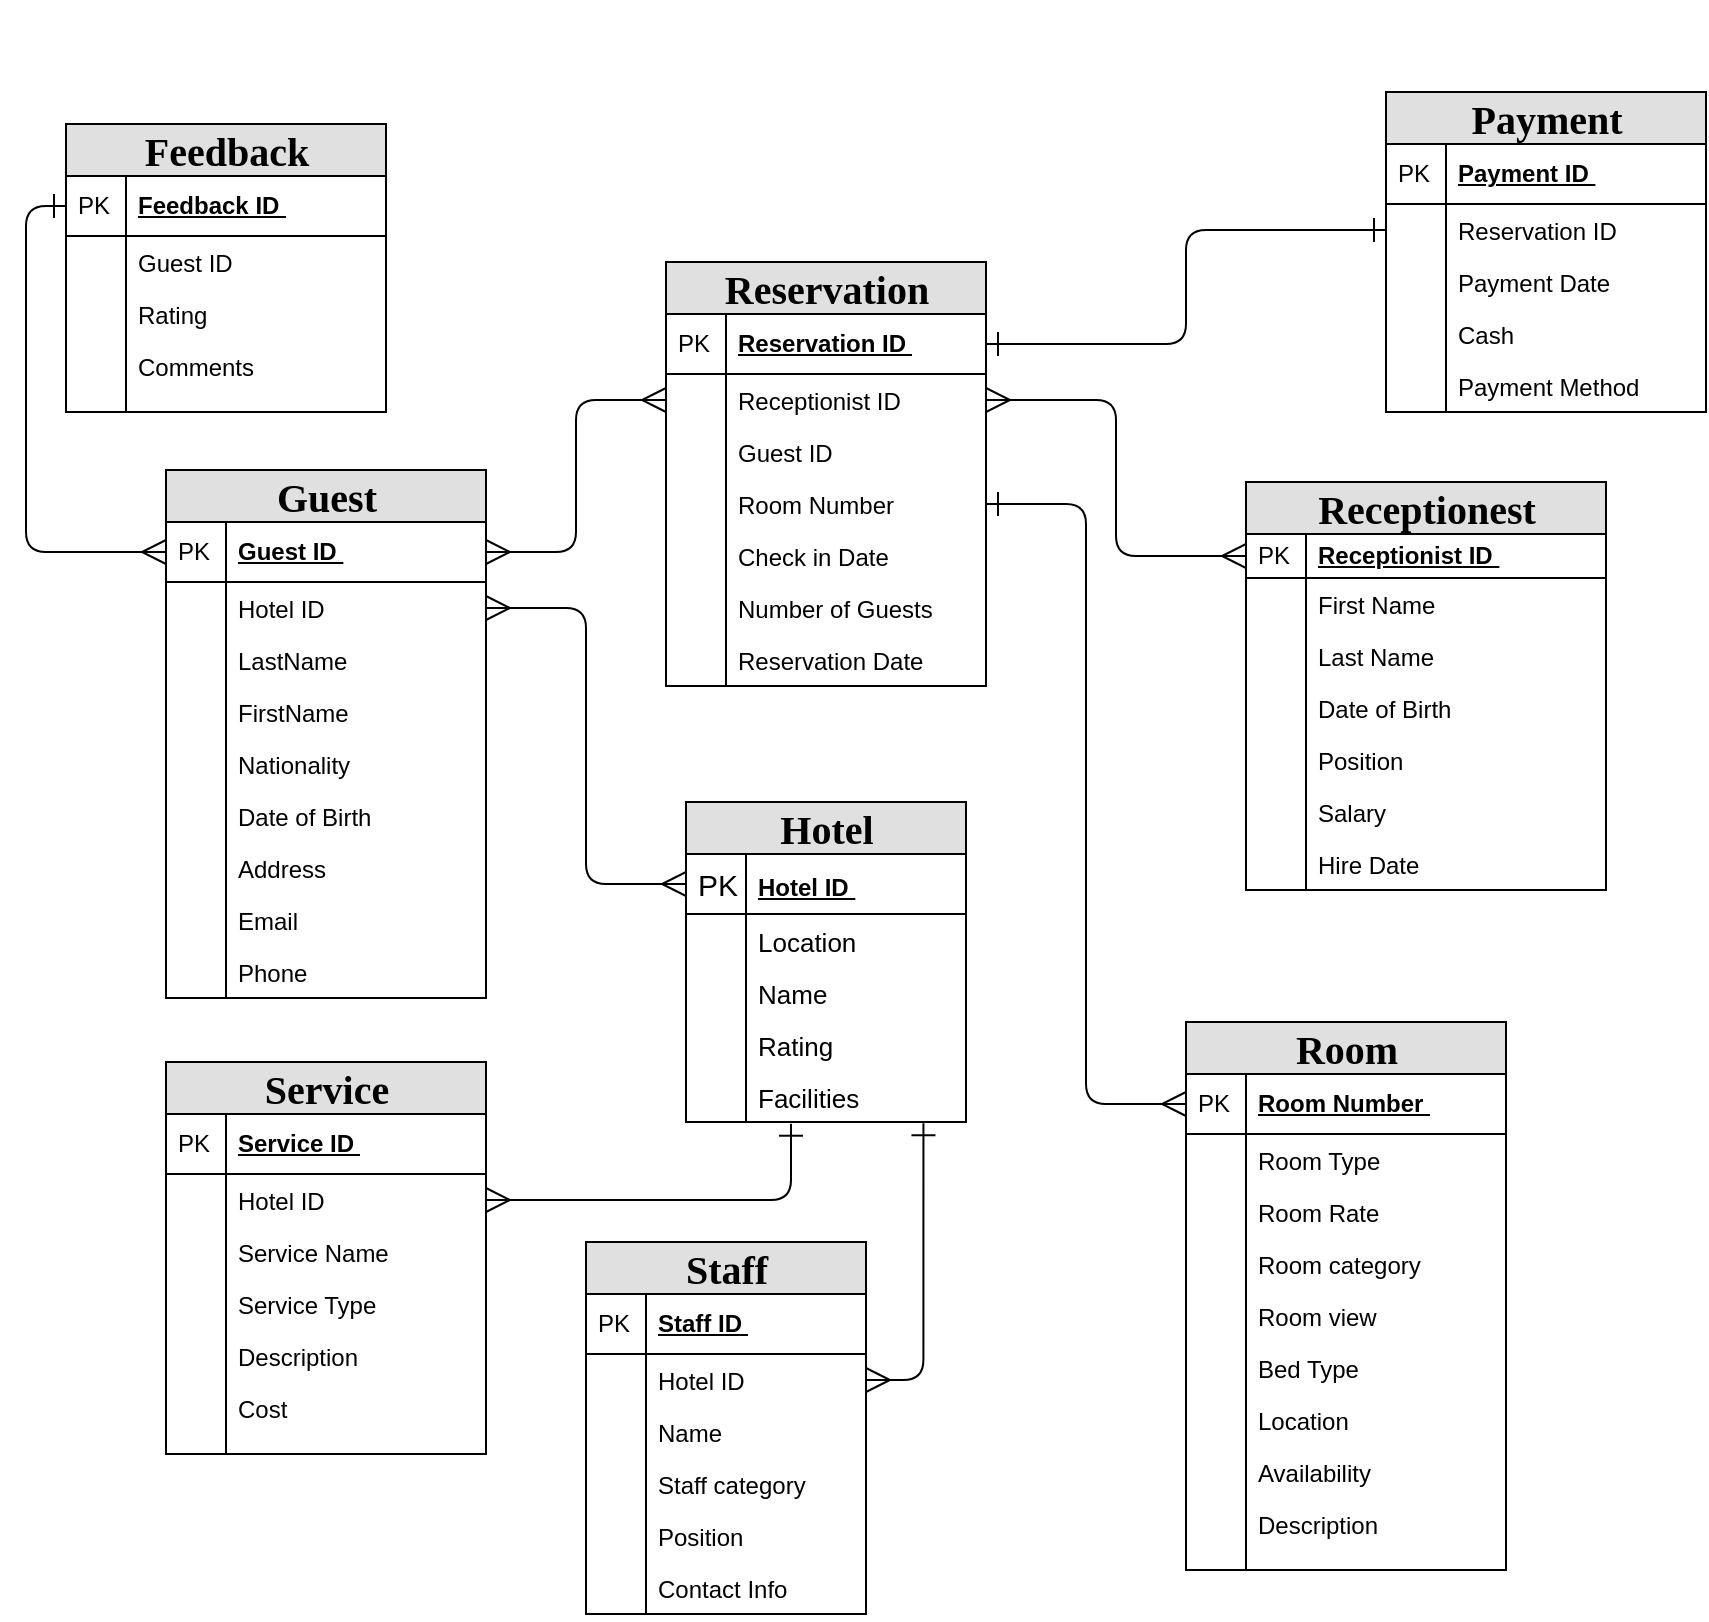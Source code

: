<mxfile version="22.1.2" type="device">
  <diagram name="Page-1" id="e56a1550-8fbb-45ad-956c-1786394a9013">
    <mxGraphModel dx="1990" dy="1373" grid="1" gridSize="10" guides="1" tooltips="1" connect="1" arrows="1" fold="1" page="1" pageScale="1" pageWidth="1169" pageHeight="827" background="none" math="0" shadow="0">
      <root>
        <mxCell id="0" />
        <mxCell id="1" parent="0" />
        <mxCell id="2e49270ec7c68f3f-80" value="&lt;h6 style=&quot;font-size: 20px;&quot;&gt;&lt;font style=&quot;font-size: 20px;&quot;&gt;Guest&lt;/font&gt;&lt;/h6&gt;" style="swimlane;html=1;fontStyle=0;childLayout=stackLayout;horizontal=1;startSize=26;fillColor=#e0e0e0;horizontalStack=0;resizeParent=1;resizeLast=0;collapsible=1;marginBottom=0;swimlaneFillColor=#ffffff;align=center;rounded=0;shadow=0;comic=0;labelBackgroundColor=none;strokeWidth=1;fontFamily=Garamond;fontSize=20;" parent="1" vertex="1">
          <mxGeometry x="235" y="234" width="160" height="264" as="geometry" />
        </mxCell>
        <mxCell id="2e49270ec7c68f3f-81" value="Guest ID&amp;nbsp;" style="shape=partialRectangle;top=0;left=0;right=0;bottom=1;html=1;align=left;verticalAlign=middle;fillColor=none;spacingLeft=34;spacingRight=4;whiteSpace=wrap;overflow=hidden;rotatable=0;points=[[0,0.5],[1,0.5]];portConstraint=eastwest;dropTarget=0;fontStyle=5;" parent="2e49270ec7c68f3f-80" vertex="1">
          <mxGeometry y="26" width="160" height="30" as="geometry" />
        </mxCell>
        <mxCell id="2e49270ec7c68f3f-82" value="PK" style="shape=partialRectangle;top=0;left=0;bottom=0;html=1;fillColor=none;align=left;verticalAlign=middle;spacingLeft=4;spacingRight=4;whiteSpace=wrap;overflow=hidden;rotatable=0;points=[];portConstraint=eastwest;part=1;" parent="2e49270ec7c68f3f-81" vertex="1" connectable="0">
          <mxGeometry width="30" height="30" as="geometry" />
        </mxCell>
        <mxCell id="_e4K0ruWSnnqpejtn8En-179" value="Hotel ID" style="shape=partialRectangle;top=0;left=0;right=0;bottom=0;html=1;align=left;verticalAlign=top;fillColor=none;spacingLeft=34;spacingRight=4;whiteSpace=wrap;overflow=hidden;rotatable=0;points=[[0,0.5],[1,0.5]];portConstraint=eastwest;dropTarget=0;" vertex="1" parent="2e49270ec7c68f3f-80">
          <mxGeometry y="56" width="160" height="26" as="geometry" />
        </mxCell>
        <mxCell id="_e4K0ruWSnnqpejtn8En-180" value="" style="shape=partialRectangle;top=0;left=0;bottom=0;html=1;fillColor=none;align=left;verticalAlign=top;spacingLeft=4;spacingRight=4;whiteSpace=wrap;overflow=hidden;rotatable=0;points=[];portConstraint=eastwest;part=1;" vertex="1" connectable="0" parent="_e4K0ruWSnnqpejtn8En-179">
          <mxGeometry width="30" height="26" as="geometry" />
        </mxCell>
        <mxCell id="2e49270ec7c68f3f-85" value="LastName&amp;nbsp;" style="shape=partialRectangle;top=0;left=0;right=0;bottom=0;html=1;align=left;verticalAlign=top;fillColor=none;spacingLeft=34;spacingRight=4;whiteSpace=wrap;overflow=hidden;rotatable=0;points=[[0,0.5],[1,0.5]];portConstraint=eastwest;dropTarget=0;" parent="2e49270ec7c68f3f-80" vertex="1">
          <mxGeometry y="82" width="160" height="26" as="geometry" />
        </mxCell>
        <mxCell id="2e49270ec7c68f3f-86" value="" style="shape=partialRectangle;top=0;left=0;bottom=0;html=1;fillColor=none;align=left;verticalAlign=top;spacingLeft=4;spacingRight=4;whiteSpace=wrap;overflow=hidden;rotatable=0;points=[];portConstraint=eastwest;part=1;" parent="2e49270ec7c68f3f-85" vertex="1" connectable="0">
          <mxGeometry width="30" height="26" as="geometry" />
        </mxCell>
        <mxCell id="2e49270ec7c68f3f-83" value="FirstName&amp;nbsp;" style="shape=partialRectangle;top=0;left=0;right=0;bottom=0;html=1;align=left;verticalAlign=top;fillColor=none;spacingLeft=34;spacingRight=4;whiteSpace=wrap;overflow=hidden;rotatable=0;points=[[0,0.5],[1,0.5]];portConstraint=eastwest;dropTarget=0;" parent="2e49270ec7c68f3f-80" vertex="1">
          <mxGeometry y="108" width="160" height="26" as="geometry" />
        </mxCell>
        <mxCell id="2e49270ec7c68f3f-84" value="" style="shape=partialRectangle;top=0;left=0;bottom=0;html=1;fillColor=none;align=left;verticalAlign=top;spacingLeft=4;spacingRight=4;whiteSpace=wrap;overflow=hidden;rotatable=0;points=[];portConstraint=eastwest;part=1;" parent="2e49270ec7c68f3f-83" vertex="1" connectable="0">
          <mxGeometry width="30" height="26" as="geometry" />
        </mxCell>
        <mxCell id="2e49270ec7c68f3f-87" value="Nationality&amp;nbsp;" style="shape=partialRectangle;top=0;left=0;right=0;bottom=0;html=1;align=left;verticalAlign=top;fillColor=none;spacingLeft=34;spacingRight=4;whiteSpace=wrap;overflow=hidden;rotatable=0;points=[[0,0.5],[1,0.5]];portConstraint=eastwest;dropTarget=0;" parent="2e49270ec7c68f3f-80" vertex="1">
          <mxGeometry y="134" width="160" height="26" as="geometry" />
        </mxCell>
        <mxCell id="2e49270ec7c68f3f-88" value="" style="shape=partialRectangle;top=0;left=0;bottom=0;html=1;fillColor=none;align=left;verticalAlign=top;spacingLeft=4;spacingRight=4;whiteSpace=wrap;overflow=hidden;rotatable=0;points=[];portConstraint=eastwest;part=1;" parent="2e49270ec7c68f3f-87" vertex="1" connectable="0">
          <mxGeometry width="30" height="26" as="geometry" />
        </mxCell>
        <mxCell id="_e4K0ruWSnnqpejtn8En-96" value="Date of Birth&amp;nbsp;" style="shape=partialRectangle;top=0;left=0;right=0;bottom=0;html=1;align=left;verticalAlign=top;fillColor=none;spacingLeft=34;spacingRight=4;whiteSpace=wrap;overflow=hidden;rotatable=0;points=[[0,0.5],[1,0.5]];portConstraint=eastwest;dropTarget=0;" vertex="1" parent="2e49270ec7c68f3f-80">
          <mxGeometry y="160" width="160" height="26" as="geometry" />
        </mxCell>
        <mxCell id="_e4K0ruWSnnqpejtn8En-97" value="" style="shape=partialRectangle;top=0;left=0;bottom=0;html=1;fillColor=none;align=left;verticalAlign=top;spacingLeft=4;spacingRight=4;whiteSpace=wrap;overflow=hidden;rotatable=0;points=[];portConstraint=eastwest;part=1;" vertex="1" connectable="0" parent="_e4K0ruWSnnqpejtn8En-96">
          <mxGeometry width="30" height="26" as="geometry" />
        </mxCell>
        <mxCell id="_e4K0ruWSnnqpejtn8En-102" value="Address&amp;nbsp;" style="shape=partialRectangle;top=0;left=0;right=0;bottom=0;html=1;align=left;verticalAlign=top;fillColor=none;spacingLeft=34;spacingRight=4;whiteSpace=wrap;overflow=hidden;rotatable=0;points=[[0,0.5],[1,0.5]];portConstraint=eastwest;dropTarget=0;" vertex="1" parent="2e49270ec7c68f3f-80">
          <mxGeometry y="186" width="160" height="26" as="geometry" />
        </mxCell>
        <mxCell id="_e4K0ruWSnnqpejtn8En-103" value="" style="shape=partialRectangle;top=0;left=0;bottom=0;html=1;fillColor=none;align=left;verticalAlign=top;spacingLeft=4;spacingRight=4;whiteSpace=wrap;overflow=hidden;rotatable=0;points=[];portConstraint=eastwest;part=1;" vertex="1" connectable="0" parent="_e4K0ruWSnnqpejtn8En-102">
          <mxGeometry width="30" height="26" as="geometry" />
        </mxCell>
        <mxCell id="_e4K0ruWSnnqpejtn8En-104" value="Email&amp;nbsp;" style="shape=partialRectangle;top=0;left=0;right=0;bottom=0;html=1;align=left;verticalAlign=top;fillColor=none;spacingLeft=34;spacingRight=4;whiteSpace=wrap;overflow=hidden;rotatable=0;points=[[0,0.5],[1,0.5]];portConstraint=eastwest;dropTarget=0;" vertex="1" parent="2e49270ec7c68f3f-80">
          <mxGeometry y="212" width="160" height="26" as="geometry" />
        </mxCell>
        <mxCell id="_e4K0ruWSnnqpejtn8En-105" value="" style="shape=partialRectangle;top=0;left=0;bottom=0;html=1;fillColor=none;align=left;verticalAlign=top;spacingLeft=4;spacingRight=4;whiteSpace=wrap;overflow=hidden;rotatable=0;points=[];portConstraint=eastwest;part=1;" vertex="1" connectable="0" parent="_e4K0ruWSnnqpejtn8En-104">
          <mxGeometry width="30" height="26" as="geometry" />
        </mxCell>
        <mxCell id="_e4K0ruWSnnqpejtn8En-106" value="Phone" style="shape=partialRectangle;top=0;left=0;right=0;bottom=0;html=1;align=left;verticalAlign=top;fillColor=none;spacingLeft=34;spacingRight=4;whiteSpace=wrap;overflow=hidden;rotatable=0;points=[[0,0.5],[1,0.5]];portConstraint=eastwest;dropTarget=0;" vertex="1" parent="2e49270ec7c68f3f-80">
          <mxGeometry y="238" width="160" height="26" as="geometry" />
        </mxCell>
        <mxCell id="_e4K0ruWSnnqpejtn8En-107" value="" style="shape=partialRectangle;top=0;left=0;bottom=0;html=1;fillColor=none;align=left;verticalAlign=top;spacingLeft=4;spacingRight=4;whiteSpace=wrap;overflow=hidden;rotatable=0;points=[];portConstraint=eastwest;part=1;" vertex="1" connectable="0" parent="_e4K0ruWSnnqpejtn8En-106">
          <mxGeometry width="30" height="26" as="geometry" />
        </mxCell>
        <mxCell id="_e4K0ruWSnnqpejtn8En-1" value="&lt;h6 style=&quot;font-size: 20px;&quot;&gt;&lt;font style=&quot;font-size: 20px;&quot;&gt;Reservation&lt;/font&gt;&lt;/h6&gt;" style="swimlane;html=1;fontStyle=0;childLayout=stackLayout;horizontal=1;startSize=26;fillColor=#e0e0e0;horizontalStack=0;resizeParent=1;resizeLast=0;collapsible=1;marginBottom=0;swimlaneFillColor=#ffffff;align=center;rounded=0;shadow=0;comic=0;labelBackgroundColor=none;strokeWidth=1;fontFamily=Garamond;fontSize=20;" vertex="1" parent="1">
          <mxGeometry x="485" y="130" width="160" height="212" as="geometry" />
        </mxCell>
        <mxCell id="_e4K0ruWSnnqpejtn8En-2" value="Reservation ID&amp;nbsp;" style="shape=partialRectangle;top=0;left=0;right=0;bottom=1;html=1;align=left;verticalAlign=middle;fillColor=none;spacingLeft=34;spacingRight=4;whiteSpace=wrap;overflow=hidden;rotatable=0;points=[[0,0.5],[1,0.5]];portConstraint=eastwest;dropTarget=0;fontStyle=5;" vertex="1" parent="_e4K0ruWSnnqpejtn8En-1">
          <mxGeometry y="26" width="160" height="30" as="geometry" />
        </mxCell>
        <mxCell id="_e4K0ruWSnnqpejtn8En-3" value="PK" style="shape=partialRectangle;top=0;left=0;bottom=0;html=1;fillColor=none;align=left;verticalAlign=middle;spacingLeft=4;spacingRight=4;whiteSpace=wrap;overflow=hidden;rotatable=0;points=[];portConstraint=eastwest;part=1;" vertex="1" connectable="0" parent="_e4K0ruWSnnqpejtn8En-2">
          <mxGeometry width="30" height="30" as="geometry" />
        </mxCell>
        <mxCell id="_e4K0ruWSnnqpejtn8En-4" value="Receptionist ID&amp;nbsp;" style="shape=partialRectangle;top=0;left=0;right=0;bottom=0;html=1;align=left;verticalAlign=top;fillColor=none;spacingLeft=34;spacingRight=4;whiteSpace=wrap;overflow=hidden;rotatable=0;points=[[0,0.5],[1,0.5]];portConstraint=eastwest;dropTarget=0;" vertex="1" parent="_e4K0ruWSnnqpejtn8En-1">
          <mxGeometry y="56" width="160" height="26" as="geometry" />
        </mxCell>
        <mxCell id="_e4K0ruWSnnqpejtn8En-5" value="" style="shape=partialRectangle;top=0;left=0;bottom=0;html=1;fillColor=none;align=left;verticalAlign=top;spacingLeft=4;spacingRight=4;whiteSpace=wrap;overflow=hidden;rotatable=0;points=[];portConstraint=eastwest;part=1;" vertex="1" connectable="0" parent="_e4K0ruWSnnqpejtn8En-4">
          <mxGeometry width="30" height="26" as="geometry" />
        </mxCell>
        <mxCell id="_e4K0ruWSnnqpejtn8En-187" value="Guest ID&amp;nbsp;" style="shape=partialRectangle;top=0;left=0;right=0;bottom=0;html=1;align=left;verticalAlign=top;fillColor=none;spacingLeft=34;spacingRight=4;whiteSpace=wrap;overflow=hidden;rotatable=0;points=[[0,0.5],[1,0.5]];portConstraint=eastwest;dropTarget=0;" vertex="1" parent="_e4K0ruWSnnqpejtn8En-1">
          <mxGeometry y="82" width="160" height="26" as="geometry" />
        </mxCell>
        <mxCell id="_e4K0ruWSnnqpejtn8En-188" value="" style="shape=partialRectangle;top=0;left=0;bottom=0;html=1;fillColor=none;align=left;verticalAlign=top;spacingLeft=4;spacingRight=4;whiteSpace=wrap;overflow=hidden;rotatable=0;points=[];portConstraint=eastwest;part=1;" vertex="1" connectable="0" parent="_e4K0ruWSnnqpejtn8En-187">
          <mxGeometry width="30" height="26" as="geometry" />
        </mxCell>
        <mxCell id="_e4K0ruWSnnqpejtn8En-6" value="Room Number&amp;nbsp;" style="shape=partialRectangle;top=0;left=0;right=0;bottom=0;html=1;align=left;verticalAlign=top;fillColor=none;spacingLeft=34;spacingRight=4;whiteSpace=wrap;overflow=hidden;rotatable=0;points=[[0,0.5],[1,0.5]];portConstraint=eastwest;dropTarget=0;" vertex="1" parent="_e4K0ruWSnnqpejtn8En-1">
          <mxGeometry y="108" width="160" height="26" as="geometry" />
        </mxCell>
        <mxCell id="_e4K0ruWSnnqpejtn8En-7" value="" style="shape=partialRectangle;top=0;left=0;bottom=0;html=1;fillColor=none;align=left;verticalAlign=top;spacingLeft=4;spacingRight=4;whiteSpace=wrap;overflow=hidden;rotatable=0;points=[];portConstraint=eastwest;part=1;" vertex="1" connectable="0" parent="_e4K0ruWSnnqpejtn8En-6">
          <mxGeometry width="30" height="26" as="geometry" />
        </mxCell>
        <mxCell id="_e4K0ruWSnnqpejtn8En-8" value="Check in Date&amp;nbsp;" style="shape=partialRectangle;top=0;left=0;right=0;bottom=0;html=1;align=left;verticalAlign=top;fillColor=none;spacingLeft=34;spacingRight=4;whiteSpace=wrap;overflow=hidden;rotatable=0;points=[[0,0.5],[1,0.5]];portConstraint=eastwest;dropTarget=0;" vertex="1" parent="_e4K0ruWSnnqpejtn8En-1">
          <mxGeometry y="134" width="160" height="26" as="geometry" />
        </mxCell>
        <mxCell id="_e4K0ruWSnnqpejtn8En-9" value="" style="shape=partialRectangle;top=0;left=0;bottom=0;html=1;fillColor=none;align=left;verticalAlign=top;spacingLeft=4;spacingRight=4;whiteSpace=wrap;overflow=hidden;rotatable=0;points=[];portConstraint=eastwest;part=1;" vertex="1" connectable="0" parent="_e4K0ruWSnnqpejtn8En-8">
          <mxGeometry width="30" height="26" as="geometry" />
        </mxCell>
        <mxCell id="_e4K0ruWSnnqpejtn8En-118" value="Number of Guests&amp;nbsp;" style="shape=partialRectangle;top=0;left=0;right=0;bottom=0;html=1;align=left;verticalAlign=top;fillColor=none;spacingLeft=34;spacingRight=4;whiteSpace=wrap;overflow=hidden;rotatable=0;points=[[0,0.5],[1,0.5]];portConstraint=eastwest;dropTarget=0;" vertex="1" parent="_e4K0ruWSnnqpejtn8En-1">
          <mxGeometry y="160" width="160" height="26" as="geometry" />
        </mxCell>
        <mxCell id="_e4K0ruWSnnqpejtn8En-119" value="" style="shape=partialRectangle;top=0;left=0;bottom=0;html=1;fillColor=none;align=left;verticalAlign=top;spacingLeft=4;spacingRight=4;whiteSpace=wrap;overflow=hidden;rotatable=0;points=[];portConstraint=eastwest;part=1;" vertex="1" connectable="0" parent="_e4K0ruWSnnqpejtn8En-118">
          <mxGeometry width="30" height="26" as="geometry" />
        </mxCell>
        <mxCell id="_e4K0ruWSnnqpejtn8En-120" value="Reservation Date" style="shape=partialRectangle;top=0;left=0;right=0;bottom=0;html=1;align=left;verticalAlign=top;fillColor=none;spacingLeft=34;spacingRight=4;whiteSpace=wrap;overflow=hidden;rotatable=0;points=[[0,0.5],[1,0.5]];portConstraint=eastwest;dropTarget=0;" vertex="1" parent="_e4K0ruWSnnqpejtn8En-1">
          <mxGeometry y="186" width="160" height="26" as="geometry" />
        </mxCell>
        <mxCell id="_e4K0ruWSnnqpejtn8En-121" value="" style="shape=partialRectangle;top=0;left=0;bottom=0;html=1;fillColor=none;align=left;verticalAlign=top;spacingLeft=4;spacingRight=4;whiteSpace=wrap;overflow=hidden;rotatable=0;points=[];portConstraint=eastwest;part=1;" vertex="1" connectable="0" parent="_e4K0ruWSnnqpejtn8En-120">
          <mxGeometry width="30" height="26" as="geometry" />
        </mxCell>
        <mxCell id="_e4K0ruWSnnqpejtn8En-19" value="&lt;h6 style=&quot;font-size: 20px;&quot;&gt;&lt;font style=&quot;font-size: 20px;&quot;&gt;Receptionest&lt;/font&gt;&lt;/h6&gt;" style="swimlane;html=1;fontStyle=0;childLayout=stackLayout;horizontal=1;startSize=26;fillColor=#e0e0e0;horizontalStack=0;resizeParent=1;resizeLast=0;collapsible=1;marginBottom=0;swimlaneFillColor=#ffffff;align=center;rounded=0;shadow=0;comic=0;labelBackgroundColor=none;strokeWidth=1;fontFamily=Garamond;fontSize=20;" vertex="1" parent="1">
          <mxGeometry x="775" y="240" width="180" height="204" as="geometry">
            <mxRectangle x="570" y="340" width="190" height="80" as="alternateBounds" />
          </mxGeometry>
        </mxCell>
        <mxCell id="_e4K0ruWSnnqpejtn8En-20" value="Receptionist ID&amp;nbsp;" style="shape=partialRectangle;top=0;left=0;right=0;bottom=1;html=1;align=left;verticalAlign=middle;fillColor=none;spacingLeft=34;spacingRight=4;whiteSpace=wrap;overflow=hidden;rotatable=0;points=[[0,0.5],[1,0.5]];portConstraint=eastwest;dropTarget=0;fontStyle=5;" vertex="1" parent="_e4K0ruWSnnqpejtn8En-19">
          <mxGeometry y="26" width="180" height="22" as="geometry" />
        </mxCell>
        <mxCell id="_e4K0ruWSnnqpejtn8En-21" value="PK" style="shape=partialRectangle;top=0;left=0;bottom=0;html=1;fillColor=none;align=left;verticalAlign=middle;spacingLeft=4;spacingRight=4;whiteSpace=wrap;overflow=hidden;rotatable=0;points=[];portConstraint=eastwest;part=1;" vertex="1" connectable="0" parent="_e4K0ruWSnnqpejtn8En-20">
          <mxGeometry width="30" height="22" as="geometry" />
        </mxCell>
        <mxCell id="_e4K0ruWSnnqpejtn8En-22" value="First Name&amp;nbsp;" style="shape=partialRectangle;top=0;left=0;right=0;bottom=0;html=1;align=left;verticalAlign=top;fillColor=none;spacingLeft=34;spacingRight=4;whiteSpace=wrap;overflow=hidden;rotatable=0;points=[[0,0.5],[1,0.5]];portConstraint=eastwest;dropTarget=0;" vertex="1" parent="_e4K0ruWSnnqpejtn8En-19">
          <mxGeometry y="48" width="180" height="26" as="geometry" />
        </mxCell>
        <mxCell id="_e4K0ruWSnnqpejtn8En-23" value="" style="shape=partialRectangle;top=0;left=0;bottom=0;html=1;fillColor=none;align=left;verticalAlign=top;spacingLeft=4;spacingRight=4;whiteSpace=wrap;overflow=hidden;rotatable=0;points=[];portConstraint=eastwest;part=1;" vertex="1" connectable="0" parent="_e4K0ruWSnnqpejtn8En-22">
          <mxGeometry width="30" height="26" as="geometry" />
        </mxCell>
        <mxCell id="_e4K0ruWSnnqpejtn8En-24" value="Last Name&amp;nbsp;" style="shape=partialRectangle;top=0;left=0;right=0;bottom=0;html=1;align=left;verticalAlign=top;fillColor=none;spacingLeft=34;spacingRight=4;whiteSpace=wrap;overflow=hidden;rotatable=0;points=[[0,0.5],[1,0.5]];portConstraint=eastwest;dropTarget=0;" vertex="1" parent="_e4K0ruWSnnqpejtn8En-19">
          <mxGeometry y="74" width="180" height="26" as="geometry" />
        </mxCell>
        <mxCell id="_e4K0ruWSnnqpejtn8En-25" value="" style="shape=partialRectangle;top=0;left=0;bottom=0;html=1;fillColor=none;align=left;verticalAlign=top;spacingLeft=4;spacingRight=4;whiteSpace=wrap;overflow=hidden;rotatable=0;points=[];portConstraint=eastwest;part=1;" vertex="1" connectable="0" parent="_e4K0ruWSnnqpejtn8En-24">
          <mxGeometry width="30" height="26" as="geometry" />
        </mxCell>
        <mxCell id="_e4K0ruWSnnqpejtn8En-26" value="Date of Birth&amp;nbsp;" style="shape=partialRectangle;top=0;left=0;right=0;bottom=0;html=1;align=left;verticalAlign=top;fillColor=none;spacingLeft=34;spacingRight=4;whiteSpace=wrap;overflow=hidden;rotatable=0;points=[[0,0.5],[1,0.5]];portConstraint=eastwest;dropTarget=0;" vertex="1" parent="_e4K0ruWSnnqpejtn8En-19">
          <mxGeometry y="100" width="180" height="26" as="geometry" />
        </mxCell>
        <mxCell id="_e4K0ruWSnnqpejtn8En-27" value="" style="shape=partialRectangle;top=0;left=0;bottom=0;html=1;fillColor=none;align=left;verticalAlign=top;spacingLeft=4;spacingRight=4;whiteSpace=wrap;overflow=hidden;rotatable=0;points=[];portConstraint=eastwest;part=1;" vertex="1" connectable="0" parent="_e4K0ruWSnnqpejtn8En-26">
          <mxGeometry width="30" height="26" as="geometry" />
        </mxCell>
        <mxCell id="_e4K0ruWSnnqpejtn8En-133" value="Position&amp;nbsp;" style="shape=partialRectangle;top=0;left=0;right=0;bottom=0;html=1;align=left;verticalAlign=top;fillColor=none;spacingLeft=34;spacingRight=4;whiteSpace=wrap;overflow=hidden;rotatable=0;points=[[0,0.5],[1,0.5]];portConstraint=eastwest;dropTarget=0;" vertex="1" parent="_e4K0ruWSnnqpejtn8En-19">
          <mxGeometry y="126" width="180" height="26" as="geometry" />
        </mxCell>
        <mxCell id="_e4K0ruWSnnqpejtn8En-134" value="" style="shape=partialRectangle;top=0;left=0;bottom=0;html=1;fillColor=none;align=left;verticalAlign=top;spacingLeft=4;spacingRight=4;whiteSpace=wrap;overflow=hidden;rotatable=0;points=[];portConstraint=eastwest;part=1;" vertex="1" connectable="0" parent="_e4K0ruWSnnqpejtn8En-133">
          <mxGeometry width="30" height="26" as="geometry" />
        </mxCell>
        <mxCell id="_e4K0ruWSnnqpejtn8En-135" value="Salary&amp;nbsp;" style="shape=partialRectangle;top=0;left=0;right=0;bottom=0;html=1;align=left;verticalAlign=top;fillColor=none;spacingLeft=34;spacingRight=4;whiteSpace=wrap;overflow=hidden;rotatable=0;points=[[0,0.5],[1,0.5]];portConstraint=eastwest;dropTarget=0;" vertex="1" parent="_e4K0ruWSnnqpejtn8En-19">
          <mxGeometry y="152" width="180" height="26" as="geometry" />
        </mxCell>
        <mxCell id="_e4K0ruWSnnqpejtn8En-136" value="" style="shape=partialRectangle;top=0;left=0;bottom=0;html=1;fillColor=none;align=left;verticalAlign=top;spacingLeft=4;spacingRight=4;whiteSpace=wrap;overflow=hidden;rotatable=0;points=[];portConstraint=eastwest;part=1;" vertex="1" connectable="0" parent="_e4K0ruWSnnqpejtn8En-135">
          <mxGeometry width="30" height="26" as="geometry" />
        </mxCell>
        <mxCell id="_e4K0ruWSnnqpejtn8En-137" value="Hire Date" style="shape=partialRectangle;top=0;left=0;right=0;bottom=0;html=1;align=left;verticalAlign=top;fillColor=none;spacingLeft=34;spacingRight=4;whiteSpace=wrap;overflow=hidden;rotatable=0;points=[[0,0.5],[1,0.5]];portConstraint=eastwest;dropTarget=0;" vertex="1" parent="_e4K0ruWSnnqpejtn8En-19">
          <mxGeometry y="178" width="180" height="26" as="geometry" />
        </mxCell>
        <mxCell id="_e4K0ruWSnnqpejtn8En-138" value="" style="shape=partialRectangle;top=0;left=0;bottom=0;html=1;fillColor=none;align=left;verticalAlign=top;spacingLeft=4;spacingRight=4;whiteSpace=wrap;overflow=hidden;rotatable=0;points=[];portConstraint=eastwest;part=1;" vertex="1" connectable="0" parent="_e4K0ruWSnnqpejtn8En-137">
          <mxGeometry width="30" height="26" as="geometry" />
        </mxCell>
        <mxCell id="_e4K0ruWSnnqpejtn8En-30" value="&lt;h6 style=&quot;font-size: 20px;&quot;&gt;&lt;font style=&quot;font-size: 20px;&quot;&gt;Hotel&lt;/font&gt;&lt;/h6&gt;" style="swimlane;html=1;fontStyle=0;childLayout=stackLayout;horizontal=1;startSize=26;fillColor=#e0e0e0;horizontalStack=0;resizeParent=1;resizeLast=0;collapsible=1;marginBottom=0;swimlaneFillColor=#ffffff;align=center;rounded=0;shadow=0;comic=0;labelBackgroundColor=none;strokeWidth=1;fontFamily=Garamond;fontSize=20;" vertex="1" parent="1">
          <mxGeometry x="495" y="400" width="140" height="160" as="geometry" />
        </mxCell>
        <mxCell id="_e4K0ruWSnnqpejtn8En-31" value="&lt;font style=&quot;font-size: 12px;&quot; face=&quot;Helvetica&quot;&gt;Hotel ID&amp;nbsp;&lt;/font&gt;" style="shape=partialRectangle;top=0;left=0;right=0;bottom=1;html=1;align=left;verticalAlign=middle;fillColor=none;spacingLeft=34;spacingRight=4;whiteSpace=wrap;overflow=hidden;rotatable=0;points=[[0,0.5],[1,0.5]];portConstraint=eastwest;dropTarget=0;fontStyle=5;fontFamily=Garamond;fontSize=15;" vertex="1" parent="_e4K0ruWSnnqpejtn8En-30">
          <mxGeometry y="26" width="140" height="30" as="geometry" />
        </mxCell>
        <mxCell id="_e4K0ruWSnnqpejtn8En-32" value="&lt;font face=&quot;Helvetica&quot;&gt;PK&lt;/font&gt;" style="shape=partialRectangle;top=0;left=0;bottom=0;html=1;fillColor=none;align=left;verticalAlign=middle;spacingLeft=4;spacingRight=4;whiteSpace=wrap;overflow=hidden;rotatable=0;points=[];portConstraint=eastwest;part=1;fontFamily=Garamond;fontSize=15;" vertex="1" connectable="0" parent="_e4K0ruWSnnqpejtn8En-31">
          <mxGeometry width="30" height="30" as="geometry" />
        </mxCell>
        <mxCell id="_e4K0ruWSnnqpejtn8En-35" value="&lt;font style=&quot;font-size: 13px;&quot;&gt;Location&amp;nbsp;&lt;/font&gt;" style="shape=partialRectangle;top=0;left=0;right=0;bottom=0;html=1;align=left;verticalAlign=top;fillColor=none;spacingLeft=34;spacingRight=4;whiteSpace=wrap;overflow=hidden;rotatable=0;points=[[0,0.5],[1,0.5]];portConstraint=eastwest;dropTarget=0;fontFamily=Helvetica;fontSize=13;fontStyle=0" vertex="1" parent="_e4K0ruWSnnqpejtn8En-30">
          <mxGeometry y="56" width="140" height="26" as="geometry" />
        </mxCell>
        <mxCell id="_e4K0ruWSnnqpejtn8En-36" value="" style="shape=partialRectangle;top=0;left=0;bottom=0;html=1;fillColor=none;align=left;verticalAlign=top;spacingLeft=4;spacingRight=4;whiteSpace=wrap;overflow=hidden;rotatable=0;points=[];portConstraint=eastwest;part=1;" vertex="1" connectable="0" parent="_e4K0ruWSnnqpejtn8En-35">
          <mxGeometry width="30" height="26" as="geometry" />
        </mxCell>
        <mxCell id="_e4K0ruWSnnqpejtn8En-33" value="&lt;font style=&quot;font-size: 13px;&quot;&gt;Name&amp;nbsp;&lt;/font&gt;" style="shape=partialRectangle;top=0;left=0;right=0;bottom=0;html=1;align=left;verticalAlign=top;fillColor=none;spacingLeft=34;spacingRight=4;whiteSpace=wrap;overflow=hidden;rotatable=0;points=[[0,0.5],[1,0.5]];portConstraint=eastwest;dropTarget=0;fontFamily=Helvetica;fontSize=13;fontStyle=0" vertex="1" parent="_e4K0ruWSnnqpejtn8En-30">
          <mxGeometry y="82" width="140" height="26" as="geometry" />
        </mxCell>
        <mxCell id="_e4K0ruWSnnqpejtn8En-34" value="" style="shape=partialRectangle;top=0;left=0;bottom=0;html=1;fillColor=none;align=left;verticalAlign=top;spacingLeft=4;spacingRight=4;whiteSpace=wrap;overflow=hidden;rotatable=0;points=[];portConstraint=eastwest;part=1;" vertex="1" connectable="0" parent="_e4K0ruWSnnqpejtn8En-33">
          <mxGeometry width="30" height="26" as="geometry" />
        </mxCell>
        <mxCell id="_e4K0ruWSnnqpejtn8En-37" value="&lt;font style=&quot;font-size: 13px;&quot;&gt;Rating&amp;nbsp;&lt;/font&gt;" style="shape=partialRectangle;top=0;left=0;right=0;bottom=0;html=1;align=left;verticalAlign=top;fillColor=none;spacingLeft=34;spacingRight=4;whiteSpace=wrap;overflow=hidden;rotatable=0;points=[[0,0.5],[1,0.5]];portConstraint=eastwest;dropTarget=0;fontFamily=Helvetica;fontSize=13;fontStyle=0" vertex="1" parent="_e4K0ruWSnnqpejtn8En-30">
          <mxGeometry y="108" width="140" height="26" as="geometry" />
        </mxCell>
        <mxCell id="_e4K0ruWSnnqpejtn8En-38" value="" style="shape=partialRectangle;top=0;left=0;bottom=0;html=1;fillColor=none;align=left;verticalAlign=top;spacingLeft=4;spacingRight=4;whiteSpace=wrap;overflow=hidden;rotatable=0;points=[];portConstraint=eastwest;part=1;" vertex="1" connectable="0" parent="_e4K0ruWSnnqpejtn8En-37">
          <mxGeometry width="30" height="26" as="geometry" />
        </mxCell>
        <mxCell id="_e4K0ruWSnnqpejtn8En-39" value="&lt;font style=&quot;font-size: 13px;&quot;&gt;Facilities&lt;/font&gt;" style="shape=partialRectangle;top=0;left=0;right=0;bottom=0;html=1;align=left;verticalAlign=top;fillColor=none;spacingLeft=34;spacingRight=4;whiteSpace=wrap;overflow=hidden;rotatable=0;points=[[0,0.5],[1,0.5]];portConstraint=eastwest;dropTarget=0;fontFamily=Helvetica;fontSize=13;fontStyle=0" vertex="1" parent="_e4K0ruWSnnqpejtn8En-30">
          <mxGeometry y="134" width="140" height="26" as="geometry" />
        </mxCell>
        <mxCell id="_e4K0ruWSnnqpejtn8En-40" value="" style="shape=partialRectangle;top=0;left=0;bottom=0;html=1;fillColor=none;align=left;verticalAlign=top;spacingLeft=4;spacingRight=4;whiteSpace=wrap;overflow=hidden;rotatable=0;points=[];portConstraint=eastwest;part=1;" vertex="1" connectable="0" parent="_e4K0ruWSnnqpejtn8En-39">
          <mxGeometry width="30" height="26" as="geometry" />
        </mxCell>
        <mxCell id="_e4K0ruWSnnqpejtn8En-41" value="&lt;h6 style=&quot;font-size: 20px;&quot;&gt;&lt;font style=&quot;font-size: 20px;&quot;&gt;Staff&lt;/font&gt;&lt;/h6&gt;" style="swimlane;html=1;fontStyle=0;childLayout=stackLayout;horizontal=1;startSize=26;fillColor=#e0e0e0;horizontalStack=0;resizeParent=1;resizeLast=0;collapsible=1;marginBottom=0;swimlaneFillColor=#ffffff;align=center;rounded=0;shadow=0;comic=0;labelBackgroundColor=none;strokeWidth=1;fontFamily=Garamond;fontSize=20;" vertex="1" parent="1">
          <mxGeometry x="445" y="620" width="140" height="186" as="geometry" />
        </mxCell>
        <mxCell id="_e4K0ruWSnnqpejtn8En-42" value="Staff ID&amp;nbsp;" style="shape=partialRectangle;top=0;left=0;right=0;bottom=1;html=1;align=left;verticalAlign=middle;fillColor=none;spacingLeft=34;spacingRight=4;whiteSpace=wrap;overflow=hidden;rotatable=0;points=[[0,0.5],[1,0.5]];portConstraint=eastwest;dropTarget=0;fontStyle=5;" vertex="1" parent="_e4K0ruWSnnqpejtn8En-41">
          <mxGeometry y="26" width="140" height="30" as="geometry" />
        </mxCell>
        <mxCell id="_e4K0ruWSnnqpejtn8En-43" value="PK" style="shape=partialRectangle;top=0;left=0;bottom=0;html=1;fillColor=none;align=left;verticalAlign=middle;spacingLeft=4;spacingRight=4;whiteSpace=wrap;overflow=hidden;rotatable=0;points=[];portConstraint=eastwest;part=1;" vertex="1" connectable="0" parent="_e4K0ruWSnnqpejtn8En-42">
          <mxGeometry width="30" height="30" as="geometry" />
        </mxCell>
        <mxCell id="_e4K0ruWSnnqpejtn8En-44" value="Hotel ID&amp;nbsp;" style="shape=partialRectangle;top=0;left=0;right=0;bottom=0;html=1;align=left;verticalAlign=top;fillColor=none;spacingLeft=34;spacingRight=4;whiteSpace=wrap;overflow=hidden;rotatable=0;points=[[0,0.5],[1,0.5]];portConstraint=eastwest;dropTarget=0;" vertex="1" parent="_e4K0ruWSnnqpejtn8En-41">
          <mxGeometry y="56" width="140" height="26" as="geometry" />
        </mxCell>
        <mxCell id="_e4K0ruWSnnqpejtn8En-45" value="" style="shape=partialRectangle;top=0;left=0;bottom=0;html=1;fillColor=none;align=left;verticalAlign=top;spacingLeft=4;spacingRight=4;whiteSpace=wrap;overflow=hidden;rotatable=0;points=[];portConstraint=eastwest;part=1;" vertex="1" connectable="0" parent="_e4K0ruWSnnqpejtn8En-44">
          <mxGeometry width="30" height="26" as="geometry" />
        </mxCell>
        <mxCell id="_e4K0ruWSnnqpejtn8En-48" value="Name&amp;nbsp;" style="shape=partialRectangle;top=0;left=0;right=0;bottom=0;html=1;align=left;verticalAlign=top;fillColor=none;spacingLeft=34;spacingRight=4;whiteSpace=wrap;overflow=hidden;rotatable=0;points=[[0,0.5],[1,0.5]];portConstraint=eastwest;dropTarget=0;" vertex="1" parent="_e4K0ruWSnnqpejtn8En-41">
          <mxGeometry y="82" width="140" height="26" as="geometry" />
        </mxCell>
        <mxCell id="_e4K0ruWSnnqpejtn8En-49" value="" style="shape=partialRectangle;top=0;left=0;bottom=0;html=1;fillColor=none;align=left;verticalAlign=top;spacingLeft=4;spacingRight=4;whiteSpace=wrap;overflow=hidden;rotatable=0;points=[];portConstraint=eastwest;part=1;" vertex="1" connectable="0" parent="_e4K0ruWSnnqpejtn8En-48">
          <mxGeometry width="30" height="26" as="geometry" />
        </mxCell>
        <mxCell id="_e4K0ruWSnnqpejtn8En-46" value="Staff category&amp;nbsp;" style="shape=partialRectangle;top=0;left=0;right=0;bottom=0;html=1;align=left;verticalAlign=top;fillColor=none;spacingLeft=34;spacingRight=4;whiteSpace=wrap;overflow=hidden;rotatable=0;points=[[0,0.5],[1,0.5]];portConstraint=eastwest;dropTarget=0;" vertex="1" parent="_e4K0ruWSnnqpejtn8En-41">
          <mxGeometry y="108" width="140" height="26" as="geometry" />
        </mxCell>
        <mxCell id="_e4K0ruWSnnqpejtn8En-47" value="" style="shape=partialRectangle;top=0;left=0;bottom=0;html=1;fillColor=none;align=left;verticalAlign=top;spacingLeft=4;spacingRight=4;whiteSpace=wrap;overflow=hidden;rotatable=0;points=[];portConstraint=eastwest;part=1;" vertex="1" connectable="0" parent="_e4K0ruWSnnqpejtn8En-46">
          <mxGeometry width="30" height="26" as="geometry" />
        </mxCell>
        <mxCell id="_e4K0ruWSnnqpejtn8En-143" value="Position&amp;nbsp;" style="shape=partialRectangle;top=0;left=0;right=0;bottom=0;html=1;align=left;verticalAlign=top;fillColor=none;spacingLeft=34;spacingRight=4;whiteSpace=wrap;overflow=hidden;rotatable=0;points=[[0,0.5],[1,0.5]];portConstraint=eastwest;dropTarget=0;" vertex="1" parent="_e4K0ruWSnnqpejtn8En-41">
          <mxGeometry y="134" width="140" height="26" as="geometry" />
        </mxCell>
        <mxCell id="_e4K0ruWSnnqpejtn8En-144" value="" style="shape=partialRectangle;top=0;left=0;bottom=0;html=1;fillColor=none;align=left;verticalAlign=top;spacingLeft=4;spacingRight=4;whiteSpace=wrap;overflow=hidden;rotatable=0;points=[];portConstraint=eastwest;part=1;" vertex="1" connectable="0" parent="_e4K0ruWSnnqpejtn8En-143">
          <mxGeometry width="30" height="26" as="geometry" />
        </mxCell>
        <mxCell id="_e4K0ruWSnnqpejtn8En-145" value="Contact Info" style="shape=partialRectangle;top=0;left=0;right=0;bottom=0;html=1;align=left;verticalAlign=top;fillColor=none;spacingLeft=34;spacingRight=4;whiteSpace=wrap;overflow=hidden;rotatable=0;points=[[0,0.5],[1,0.5]];portConstraint=eastwest;dropTarget=0;" vertex="1" parent="_e4K0ruWSnnqpejtn8En-41">
          <mxGeometry y="160" width="140" height="26" as="geometry" />
        </mxCell>
        <mxCell id="_e4K0ruWSnnqpejtn8En-146" value="" style="shape=partialRectangle;top=0;left=0;bottom=0;html=1;fillColor=none;align=left;verticalAlign=top;spacingLeft=4;spacingRight=4;whiteSpace=wrap;overflow=hidden;rotatable=0;points=[];portConstraint=eastwest;part=1;" vertex="1" connectable="0" parent="_e4K0ruWSnnqpejtn8En-145">
          <mxGeometry width="30" height="26" as="geometry" />
        </mxCell>
        <mxCell id="_e4K0ruWSnnqpejtn8En-52" value="&lt;h6 style=&quot;font-size: 20px;&quot;&gt;&lt;font style=&quot;font-size: 20px;&quot;&gt;Service&lt;/font&gt;&lt;/h6&gt;" style="swimlane;html=1;fontStyle=0;childLayout=stackLayout;horizontal=1;startSize=26;fillColor=#e0e0e0;horizontalStack=0;resizeParent=1;resizeLast=0;collapsible=1;marginBottom=0;swimlaneFillColor=#ffffff;align=center;rounded=0;shadow=0;comic=0;labelBackgroundColor=none;strokeWidth=1;fontFamily=Garamond;fontSize=20;" vertex="1" parent="1">
          <mxGeometry x="235" y="530" width="160" height="196" as="geometry" />
        </mxCell>
        <mxCell id="_e4K0ruWSnnqpejtn8En-53" value="Service ID&amp;nbsp;" style="shape=partialRectangle;top=0;left=0;right=0;bottom=1;html=1;align=left;verticalAlign=middle;fillColor=none;spacingLeft=34;spacingRight=4;whiteSpace=wrap;overflow=hidden;rotatable=0;points=[[0,0.5],[1,0.5]];portConstraint=eastwest;dropTarget=0;fontStyle=5;" vertex="1" parent="_e4K0ruWSnnqpejtn8En-52">
          <mxGeometry y="26" width="160" height="30" as="geometry" />
        </mxCell>
        <mxCell id="_e4K0ruWSnnqpejtn8En-54" value="PK" style="shape=partialRectangle;top=0;left=0;bottom=0;html=1;fillColor=none;align=left;verticalAlign=middle;spacingLeft=4;spacingRight=4;whiteSpace=wrap;overflow=hidden;rotatable=0;points=[];portConstraint=eastwest;part=1;" vertex="1" connectable="0" parent="_e4K0ruWSnnqpejtn8En-53">
          <mxGeometry width="30" height="30" as="geometry" />
        </mxCell>
        <mxCell id="_e4K0ruWSnnqpejtn8En-55" value="Hotel ID" style="shape=partialRectangle;top=0;left=0;right=0;bottom=0;html=1;align=left;verticalAlign=top;fillColor=none;spacingLeft=34;spacingRight=4;whiteSpace=wrap;overflow=hidden;rotatable=0;points=[[0,0.5],[1,0.5]];portConstraint=eastwest;dropTarget=0;" vertex="1" parent="_e4K0ruWSnnqpejtn8En-52">
          <mxGeometry y="56" width="160" height="26" as="geometry" />
        </mxCell>
        <mxCell id="_e4K0ruWSnnqpejtn8En-56" value="" style="shape=partialRectangle;top=0;left=0;bottom=0;html=1;fillColor=none;align=left;verticalAlign=top;spacingLeft=4;spacingRight=4;whiteSpace=wrap;overflow=hidden;rotatable=0;points=[];portConstraint=eastwest;part=1;" vertex="1" connectable="0" parent="_e4K0ruWSnnqpejtn8En-55">
          <mxGeometry width="30" height="26" as="geometry" />
        </mxCell>
        <mxCell id="_e4K0ruWSnnqpejtn8En-192" value="Service Name&amp;nbsp;" style="shape=partialRectangle;top=0;left=0;right=0;bottom=0;html=1;align=left;verticalAlign=top;fillColor=none;spacingLeft=34;spacingRight=4;whiteSpace=wrap;overflow=hidden;rotatable=0;points=[[0,0.5],[1,0.5]];portConstraint=eastwest;dropTarget=0;" vertex="1" parent="_e4K0ruWSnnqpejtn8En-52">
          <mxGeometry y="82" width="160" height="26" as="geometry" />
        </mxCell>
        <mxCell id="_e4K0ruWSnnqpejtn8En-193" value="" style="shape=partialRectangle;top=0;left=0;bottom=0;html=1;fillColor=none;align=left;verticalAlign=top;spacingLeft=4;spacingRight=4;whiteSpace=wrap;overflow=hidden;rotatable=0;points=[];portConstraint=eastwest;part=1;" vertex="1" connectable="0" parent="_e4K0ruWSnnqpejtn8En-192">
          <mxGeometry width="30" height="26" as="geometry" />
        </mxCell>
        <mxCell id="_e4K0ruWSnnqpejtn8En-57" value="Service Type&amp;nbsp;" style="shape=partialRectangle;top=0;left=0;right=0;bottom=0;html=1;align=left;verticalAlign=top;fillColor=none;spacingLeft=34;spacingRight=4;whiteSpace=wrap;overflow=hidden;rotatable=0;points=[[0,0.5],[1,0.5]];portConstraint=eastwest;dropTarget=0;" vertex="1" parent="_e4K0ruWSnnqpejtn8En-52">
          <mxGeometry y="108" width="160" height="26" as="geometry" />
        </mxCell>
        <mxCell id="_e4K0ruWSnnqpejtn8En-58" value="" style="shape=partialRectangle;top=0;left=0;bottom=0;html=1;fillColor=none;align=left;verticalAlign=top;spacingLeft=4;spacingRight=4;whiteSpace=wrap;overflow=hidden;rotatable=0;points=[];portConstraint=eastwest;part=1;" vertex="1" connectable="0" parent="_e4K0ruWSnnqpejtn8En-57">
          <mxGeometry width="30" height="26" as="geometry" />
        </mxCell>
        <mxCell id="_e4K0ruWSnnqpejtn8En-59" value="Description" style="shape=partialRectangle;top=0;left=0;right=0;bottom=0;html=1;align=left;verticalAlign=top;fillColor=none;spacingLeft=34;spacingRight=4;whiteSpace=wrap;overflow=hidden;rotatable=0;points=[[0,0.5],[1,0.5]];portConstraint=eastwest;dropTarget=0;" vertex="1" parent="_e4K0ruWSnnqpejtn8En-52">
          <mxGeometry y="134" width="160" height="26" as="geometry" />
        </mxCell>
        <mxCell id="_e4K0ruWSnnqpejtn8En-60" value="" style="shape=partialRectangle;top=0;left=0;bottom=0;html=1;fillColor=none;align=left;verticalAlign=top;spacingLeft=4;spacingRight=4;whiteSpace=wrap;overflow=hidden;rotatable=0;points=[];portConstraint=eastwest;part=1;" vertex="1" connectable="0" parent="_e4K0ruWSnnqpejtn8En-59">
          <mxGeometry width="30" height="26" as="geometry" />
        </mxCell>
        <mxCell id="_e4K0ruWSnnqpejtn8En-141" value="Cost" style="shape=partialRectangle;top=0;left=0;right=0;bottom=0;html=1;align=left;verticalAlign=top;fillColor=none;spacingLeft=34;spacingRight=4;whiteSpace=wrap;overflow=hidden;rotatable=0;points=[[0,0.5],[1,0.5]];portConstraint=eastwest;dropTarget=0;" vertex="1" parent="_e4K0ruWSnnqpejtn8En-52">
          <mxGeometry y="160" width="160" height="26" as="geometry" />
        </mxCell>
        <mxCell id="_e4K0ruWSnnqpejtn8En-142" value="" style="shape=partialRectangle;top=0;left=0;bottom=0;html=1;fillColor=none;align=left;verticalAlign=top;spacingLeft=4;spacingRight=4;whiteSpace=wrap;overflow=hidden;rotatable=0;points=[];portConstraint=eastwest;part=1;" vertex="1" connectable="0" parent="_e4K0ruWSnnqpejtn8En-141">
          <mxGeometry width="30" height="26" as="geometry" />
        </mxCell>
        <mxCell id="_e4K0ruWSnnqpejtn8En-61" value="" style="shape=partialRectangle;top=0;left=0;right=0;bottom=0;html=1;align=left;verticalAlign=top;fillColor=none;spacingLeft=34;spacingRight=4;whiteSpace=wrap;overflow=hidden;rotatable=0;points=[[0,0.5],[1,0.5]];portConstraint=eastwest;dropTarget=0;" vertex="1" parent="_e4K0ruWSnnqpejtn8En-52">
          <mxGeometry y="186" width="160" height="10" as="geometry" />
        </mxCell>
        <mxCell id="_e4K0ruWSnnqpejtn8En-62" value="" style="shape=partialRectangle;top=0;left=0;bottom=0;html=1;fillColor=none;align=left;verticalAlign=top;spacingLeft=4;spacingRight=4;whiteSpace=wrap;overflow=hidden;rotatable=0;points=[];portConstraint=eastwest;part=1;" vertex="1" connectable="0" parent="_e4K0ruWSnnqpejtn8En-61">
          <mxGeometry width="30" height="10" as="geometry" />
        </mxCell>
        <mxCell id="_e4K0ruWSnnqpejtn8En-63" value="&lt;h6 style=&quot;font-size: 20px;&quot;&gt;&lt;font style=&quot;font-size: 20px;&quot;&gt;Room&lt;/font&gt;&lt;/h6&gt;" style="swimlane;html=1;fontStyle=0;childLayout=stackLayout;horizontal=1;startSize=26;fillColor=#e0e0e0;horizontalStack=0;resizeParent=1;resizeLast=0;collapsible=1;marginBottom=0;swimlaneFillColor=#ffffff;align=center;rounded=0;shadow=0;comic=0;labelBackgroundColor=none;strokeWidth=1;fontFamily=Garamond;fontSize=20;" vertex="1" parent="1">
          <mxGeometry x="745" y="510" width="160" height="274" as="geometry" />
        </mxCell>
        <mxCell id="_e4K0ruWSnnqpejtn8En-64" value="Room Number&amp;nbsp;" style="shape=partialRectangle;top=0;left=0;right=0;bottom=1;html=1;align=left;verticalAlign=middle;fillColor=none;spacingLeft=34;spacingRight=4;whiteSpace=wrap;overflow=hidden;rotatable=0;points=[[0,0.5],[1,0.5]];portConstraint=eastwest;dropTarget=0;fontStyle=5;" vertex="1" parent="_e4K0ruWSnnqpejtn8En-63">
          <mxGeometry y="26" width="160" height="30" as="geometry" />
        </mxCell>
        <mxCell id="_e4K0ruWSnnqpejtn8En-65" value="PK" style="shape=partialRectangle;top=0;left=0;bottom=0;html=1;fillColor=none;align=left;verticalAlign=middle;spacingLeft=4;spacingRight=4;whiteSpace=wrap;overflow=hidden;rotatable=0;points=[];portConstraint=eastwest;part=1;" vertex="1" connectable="0" parent="_e4K0ruWSnnqpejtn8En-64">
          <mxGeometry width="30" height="30" as="geometry" />
        </mxCell>
        <mxCell id="_e4K0ruWSnnqpejtn8En-66" value="Room Type&amp;nbsp;" style="shape=partialRectangle;top=0;left=0;right=0;bottom=0;html=1;align=left;verticalAlign=top;fillColor=none;spacingLeft=34;spacingRight=4;whiteSpace=wrap;overflow=hidden;rotatable=0;points=[[0,0.5],[1,0.5]];portConstraint=eastwest;dropTarget=0;" vertex="1" parent="_e4K0ruWSnnqpejtn8En-63">
          <mxGeometry y="56" width="160" height="26" as="geometry" />
        </mxCell>
        <mxCell id="_e4K0ruWSnnqpejtn8En-67" value="" style="shape=partialRectangle;top=0;left=0;bottom=0;html=1;fillColor=none;align=left;verticalAlign=top;spacingLeft=4;spacingRight=4;whiteSpace=wrap;overflow=hidden;rotatable=0;points=[];portConstraint=eastwest;part=1;" vertex="1" connectable="0" parent="_e4K0ruWSnnqpejtn8En-66">
          <mxGeometry width="30" height="26" as="geometry" />
        </mxCell>
        <mxCell id="_e4K0ruWSnnqpejtn8En-68" value="Room Rate&amp;nbsp;" style="shape=partialRectangle;top=0;left=0;right=0;bottom=0;html=1;align=left;verticalAlign=top;fillColor=none;spacingLeft=34;spacingRight=4;whiteSpace=wrap;overflow=hidden;rotatable=0;points=[[0,0.5],[1,0.5]];portConstraint=eastwest;dropTarget=0;" vertex="1" parent="_e4K0ruWSnnqpejtn8En-63">
          <mxGeometry y="82" width="160" height="26" as="geometry" />
        </mxCell>
        <mxCell id="_e4K0ruWSnnqpejtn8En-69" value="" style="shape=partialRectangle;top=0;left=0;bottom=0;html=1;fillColor=none;align=left;verticalAlign=top;spacingLeft=4;spacingRight=4;whiteSpace=wrap;overflow=hidden;rotatable=0;points=[];portConstraint=eastwest;part=1;" vertex="1" connectable="0" parent="_e4K0ruWSnnqpejtn8En-68">
          <mxGeometry width="30" height="26" as="geometry" />
        </mxCell>
        <mxCell id="_e4K0ruWSnnqpejtn8En-70" value="Room category&amp;nbsp;" style="shape=partialRectangle;top=0;left=0;right=0;bottom=0;html=1;align=left;verticalAlign=top;fillColor=none;spacingLeft=34;spacingRight=4;whiteSpace=wrap;overflow=hidden;rotatable=0;points=[[0,0.5],[1,0.5]];portConstraint=eastwest;dropTarget=0;" vertex="1" parent="_e4K0ruWSnnqpejtn8En-63">
          <mxGeometry y="108" width="160" height="26" as="geometry" />
        </mxCell>
        <mxCell id="_e4K0ruWSnnqpejtn8En-71" value="" style="shape=partialRectangle;top=0;left=0;bottom=0;html=1;fillColor=none;align=left;verticalAlign=top;spacingLeft=4;spacingRight=4;whiteSpace=wrap;overflow=hidden;rotatable=0;points=[];portConstraint=eastwest;part=1;" vertex="1" connectable="0" parent="_e4K0ruWSnnqpejtn8En-70">
          <mxGeometry width="30" height="26" as="geometry" />
        </mxCell>
        <mxCell id="_e4K0ruWSnnqpejtn8En-100" value="Room view&amp;nbsp;" style="shape=partialRectangle;top=0;left=0;right=0;bottom=0;html=1;align=left;verticalAlign=top;fillColor=none;spacingLeft=34;spacingRight=4;whiteSpace=wrap;overflow=hidden;rotatable=0;points=[[0,0.5],[1,0.5]];portConstraint=eastwest;dropTarget=0;" vertex="1" parent="_e4K0ruWSnnqpejtn8En-63">
          <mxGeometry y="134" width="160" height="26" as="geometry" />
        </mxCell>
        <mxCell id="_e4K0ruWSnnqpejtn8En-101" value="" style="shape=partialRectangle;top=0;left=0;bottom=0;html=1;fillColor=none;align=left;verticalAlign=top;spacingLeft=4;spacingRight=4;whiteSpace=wrap;overflow=hidden;rotatable=0;points=[];portConstraint=eastwest;part=1;" vertex="1" connectable="0" parent="_e4K0ruWSnnqpejtn8En-100">
          <mxGeometry width="30" height="26" as="geometry" />
        </mxCell>
        <mxCell id="_e4K0ruWSnnqpejtn8En-110" value="Bed Type&amp;nbsp;" style="shape=partialRectangle;top=0;left=0;right=0;bottom=0;html=1;align=left;verticalAlign=top;fillColor=none;spacingLeft=34;spacingRight=4;whiteSpace=wrap;overflow=hidden;rotatable=0;points=[[0,0.5],[1,0.5]];portConstraint=eastwest;dropTarget=0;" vertex="1" parent="_e4K0ruWSnnqpejtn8En-63">
          <mxGeometry y="160" width="160" height="26" as="geometry" />
        </mxCell>
        <mxCell id="_e4K0ruWSnnqpejtn8En-111" value="" style="shape=partialRectangle;top=0;left=0;bottom=0;html=1;fillColor=none;align=left;verticalAlign=top;spacingLeft=4;spacingRight=4;whiteSpace=wrap;overflow=hidden;rotatable=0;points=[];portConstraint=eastwest;part=1;" vertex="1" connectable="0" parent="_e4K0ruWSnnqpejtn8En-110">
          <mxGeometry width="30" height="26" as="geometry" />
        </mxCell>
        <mxCell id="_e4K0ruWSnnqpejtn8En-112" value="Location&amp;nbsp;" style="shape=partialRectangle;top=0;left=0;right=0;bottom=0;html=1;align=left;verticalAlign=top;fillColor=none;spacingLeft=34;spacingRight=4;whiteSpace=wrap;overflow=hidden;rotatable=0;points=[[0,0.5],[1,0.5]];portConstraint=eastwest;dropTarget=0;" vertex="1" parent="_e4K0ruWSnnqpejtn8En-63">
          <mxGeometry y="186" width="160" height="26" as="geometry" />
        </mxCell>
        <mxCell id="_e4K0ruWSnnqpejtn8En-113" value="" style="shape=partialRectangle;top=0;left=0;bottom=0;html=1;fillColor=none;align=left;verticalAlign=top;spacingLeft=4;spacingRight=4;whiteSpace=wrap;overflow=hidden;rotatable=0;points=[];portConstraint=eastwest;part=1;" vertex="1" connectable="0" parent="_e4K0ruWSnnqpejtn8En-112">
          <mxGeometry width="30" height="26" as="geometry" />
        </mxCell>
        <mxCell id="_e4K0ruWSnnqpejtn8En-114" value="Availability&amp;nbsp;" style="shape=partialRectangle;top=0;left=0;right=0;bottom=0;html=1;align=left;verticalAlign=top;fillColor=none;spacingLeft=34;spacingRight=4;whiteSpace=wrap;overflow=hidden;rotatable=0;points=[[0,0.5],[1,0.5]];portConstraint=eastwest;dropTarget=0;" vertex="1" parent="_e4K0ruWSnnqpejtn8En-63">
          <mxGeometry y="212" width="160" height="26" as="geometry" />
        </mxCell>
        <mxCell id="_e4K0ruWSnnqpejtn8En-115" value="" style="shape=partialRectangle;top=0;left=0;bottom=0;html=1;fillColor=none;align=left;verticalAlign=top;spacingLeft=4;spacingRight=4;whiteSpace=wrap;overflow=hidden;rotatable=0;points=[];portConstraint=eastwest;part=1;" vertex="1" connectable="0" parent="_e4K0ruWSnnqpejtn8En-114">
          <mxGeometry width="30" height="26" as="geometry" />
        </mxCell>
        <mxCell id="_e4K0ruWSnnqpejtn8En-116" value="Description" style="shape=partialRectangle;top=0;left=0;right=0;bottom=0;html=1;align=left;verticalAlign=top;fillColor=none;spacingLeft=34;spacingRight=4;whiteSpace=wrap;overflow=hidden;rotatable=0;points=[[0,0.5],[1,0.5]];portConstraint=eastwest;dropTarget=0;" vertex="1" parent="_e4K0ruWSnnqpejtn8En-63">
          <mxGeometry y="238" width="160" height="26" as="geometry" />
        </mxCell>
        <mxCell id="_e4K0ruWSnnqpejtn8En-117" value="" style="shape=partialRectangle;top=0;left=0;bottom=0;html=1;fillColor=none;align=left;verticalAlign=top;spacingLeft=4;spacingRight=4;whiteSpace=wrap;overflow=hidden;rotatable=0;points=[];portConstraint=eastwest;part=1;" vertex="1" connectable="0" parent="_e4K0ruWSnnqpejtn8En-116">
          <mxGeometry width="30" height="26" as="geometry" />
        </mxCell>
        <mxCell id="_e4K0ruWSnnqpejtn8En-72" value="" style="shape=partialRectangle;top=0;left=0;right=0;bottom=0;html=1;align=left;verticalAlign=top;fillColor=none;spacingLeft=34;spacingRight=4;whiteSpace=wrap;overflow=hidden;rotatable=0;points=[[0,0.5],[1,0.5]];portConstraint=eastwest;dropTarget=0;" vertex="1" parent="_e4K0ruWSnnqpejtn8En-63">
          <mxGeometry y="264" width="160" height="10" as="geometry" />
        </mxCell>
        <mxCell id="_e4K0ruWSnnqpejtn8En-73" value="" style="shape=partialRectangle;top=0;left=0;bottom=0;html=1;fillColor=none;align=left;verticalAlign=top;spacingLeft=4;spacingRight=4;whiteSpace=wrap;overflow=hidden;rotatable=0;points=[];portConstraint=eastwest;part=1;" vertex="1" connectable="0" parent="_e4K0ruWSnnqpejtn8En-72">
          <mxGeometry width="30" height="10" as="geometry" />
        </mxCell>
        <mxCell id="_e4K0ruWSnnqpejtn8En-74" value="&lt;h6 style=&quot;font-size: 20px;&quot;&gt;&lt;font style=&quot;font-size: 20px;&quot;&gt;Payment&lt;/font&gt;&lt;/h6&gt;" style="swimlane;html=1;fontStyle=0;childLayout=stackLayout;horizontal=1;startSize=26;fillColor=#e0e0e0;horizontalStack=0;resizeParent=1;resizeLast=0;collapsible=1;marginBottom=0;swimlaneFillColor=#ffffff;align=center;rounded=0;shadow=0;comic=0;labelBackgroundColor=none;strokeWidth=1;fontFamily=Garamond;fontSize=20;" vertex="1" parent="1">
          <mxGeometry x="845" y="45" width="160" height="160" as="geometry" />
        </mxCell>
        <mxCell id="_e4K0ruWSnnqpejtn8En-75" value="Payment ID&amp;nbsp;" style="shape=partialRectangle;top=0;left=0;right=0;bottom=1;html=1;align=left;verticalAlign=middle;fillColor=none;spacingLeft=34;spacingRight=4;whiteSpace=wrap;overflow=hidden;rotatable=0;points=[[0,0.5],[1,0.5]];portConstraint=eastwest;dropTarget=0;fontStyle=5;" vertex="1" parent="_e4K0ruWSnnqpejtn8En-74">
          <mxGeometry y="26" width="160" height="30" as="geometry" />
        </mxCell>
        <mxCell id="_e4K0ruWSnnqpejtn8En-76" value="PK" style="shape=partialRectangle;top=0;left=0;bottom=0;html=1;fillColor=none;align=left;verticalAlign=middle;spacingLeft=4;spacingRight=4;whiteSpace=wrap;overflow=hidden;rotatable=0;points=[];portConstraint=eastwest;part=1;" vertex="1" connectable="0" parent="_e4K0ruWSnnqpejtn8En-75">
          <mxGeometry width="30" height="30" as="geometry" />
        </mxCell>
        <mxCell id="_e4K0ruWSnnqpejtn8En-77" value="Reservation ID&amp;nbsp;" style="shape=partialRectangle;top=0;left=0;right=0;bottom=0;html=1;align=left;verticalAlign=top;fillColor=none;spacingLeft=34;spacingRight=4;whiteSpace=wrap;overflow=hidden;rotatable=0;points=[[0,0.5],[1,0.5]];portConstraint=eastwest;dropTarget=0;" vertex="1" parent="_e4K0ruWSnnqpejtn8En-74">
          <mxGeometry y="56" width="160" height="26" as="geometry" />
        </mxCell>
        <mxCell id="_e4K0ruWSnnqpejtn8En-78" value="" style="shape=partialRectangle;top=0;left=0;bottom=0;html=1;fillColor=none;align=left;verticalAlign=top;spacingLeft=4;spacingRight=4;whiteSpace=wrap;overflow=hidden;rotatable=0;points=[];portConstraint=eastwest;part=1;" vertex="1" connectable="0" parent="_e4K0ruWSnnqpejtn8En-77">
          <mxGeometry width="30" height="26" as="geometry" />
        </mxCell>
        <mxCell id="_e4K0ruWSnnqpejtn8En-79" value="Payment Date&amp;nbsp;" style="shape=partialRectangle;top=0;left=0;right=0;bottom=0;html=1;align=left;verticalAlign=top;fillColor=none;spacingLeft=34;spacingRight=4;whiteSpace=wrap;overflow=hidden;rotatable=0;points=[[0,0.5],[1,0.5]];portConstraint=eastwest;dropTarget=0;" vertex="1" parent="_e4K0ruWSnnqpejtn8En-74">
          <mxGeometry y="82" width="160" height="26" as="geometry" />
        </mxCell>
        <mxCell id="_e4K0ruWSnnqpejtn8En-80" value="" style="shape=partialRectangle;top=0;left=0;bottom=0;html=1;fillColor=none;align=left;verticalAlign=top;spacingLeft=4;spacingRight=4;whiteSpace=wrap;overflow=hidden;rotatable=0;points=[];portConstraint=eastwest;part=1;" vertex="1" connectable="0" parent="_e4K0ruWSnnqpejtn8En-79">
          <mxGeometry width="30" height="26" as="geometry" />
        </mxCell>
        <mxCell id="_e4K0ruWSnnqpejtn8En-81" value="Cash&amp;nbsp;" style="shape=partialRectangle;top=0;left=0;right=0;bottom=0;html=1;align=left;verticalAlign=top;fillColor=none;spacingLeft=34;spacingRight=4;whiteSpace=wrap;overflow=hidden;rotatable=0;points=[[0,0.5],[1,0.5]];portConstraint=eastwest;dropTarget=0;" vertex="1" parent="_e4K0ruWSnnqpejtn8En-74">
          <mxGeometry y="108" width="160" height="26" as="geometry" />
        </mxCell>
        <mxCell id="_e4K0ruWSnnqpejtn8En-82" value="" style="shape=partialRectangle;top=0;left=0;bottom=0;html=1;fillColor=none;align=left;verticalAlign=top;spacingLeft=4;spacingRight=4;whiteSpace=wrap;overflow=hidden;rotatable=0;points=[];portConstraint=eastwest;part=1;" vertex="1" connectable="0" parent="_e4K0ruWSnnqpejtn8En-81">
          <mxGeometry width="30" height="26" as="geometry" />
        </mxCell>
        <mxCell id="_e4K0ruWSnnqpejtn8En-131" value="Payment Method" style="shape=partialRectangle;top=0;left=0;right=0;bottom=0;html=1;align=left;verticalAlign=top;fillColor=none;spacingLeft=34;spacingRight=4;whiteSpace=wrap;overflow=hidden;rotatable=0;points=[[0,0.5],[1,0.5]];portConstraint=eastwest;dropTarget=0;" vertex="1" parent="_e4K0ruWSnnqpejtn8En-74">
          <mxGeometry y="134" width="160" height="26" as="geometry" />
        </mxCell>
        <mxCell id="_e4K0ruWSnnqpejtn8En-132" value="" style="shape=partialRectangle;top=0;left=0;bottom=0;html=1;fillColor=none;align=left;verticalAlign=top;spacingLeft=4;spacingRight=4;whiteSpace=wrap;overflow=hidden;rotatable=0;points=[];portConstraint=eastwest;part=1;" vertex="1" connectable="0" parent="_e4K0ruWSnnqpejtn8En-131">
          <mxGeometry width="30" height="26" as="geometry" />
        </mxCell>
        <mxCell id="_e4K0ruWSnnqpejtn8En-85" value="&lt;h6 style=&quot;font-size: 20px;&quot;&gt;&lt;font style=&quot;font-size: 20px;&quot;&gt;Feedback&lt;/font&gt;&lt;/h6&gt;" style="swimlane;html=1;fontStyle=0;childLayout=stackLayout;horizontal=1;startSize=26;fillColor=#e0e0e0;horizontalStack=0;resizeParent=1;resizeLast=0;collapsible=1;marginBottom=0;swimlaneFillColor=#ffffff;align=center;rounded=0;shadow=0;comic=0;labelBackgroundColor=none;strokeWidth=1;fontFamily=Garamond;fontSize=20;" vertex="1" parent="1">
          <mxGeometry x="185" y="61" width="160" height="144" as="geometry" />
        </mxCell>
        <mxCell id="_e4K0ruWSnnqpejtn8En-86" value="Feedback ID&amp;nbsp;" style="shape=partialRectangle;top=0;left=0;right=0;bottom=1;html=1;align=left;verticalAlign=middle;fillColor=none;spacingLeft=34;spacingRight=4;whiteSpace=wrap;overflow=hidden;rotatable=0;points=[[0,0.5],[1,0.5]];portConstraint=eastwest;dropTarget=0;fontStyle=5;" vertex="1" parent="_e4K0ruWSnnqpejtn8En-85">
          <mxGeometry y="26" width="160" height="30" as="geometry" />
        </mxCell>
        <mxCell id="_e4K0ruWSnnqpejtn8En-87" value="PK" style="shape=partialRectangle;top=0;left=0;bottom=0;html=1;fillColor=none;align=left;verticalAlign=middle;spacingLeft=4;spacingRight=4;whiteSpace=wrap;overflow=hidden;rotatable=0;points=[];portConstraint=eastwest;part=1;" vertex="1" connectable="0" parent="_e4K0ruWSnnqpejtn8En-86">
          <mxGeometry width="30" height="30" as="geometry" />
        </mxCell>
        <mxCell id="_e4K0ruWSnnqpejtn8En-88" value="Guest ID&amp;nbsp;" style="shape=partialRectangle;top=0;left=0;right=0;bottom=0;html=1;align=left;verticalAlign=top;fillColor=none;spacingLeft=34;spacingRight=4;whiteSpace=wrap;overflow=hidden;rotatable=0;points=[[0,0.5],[1,0.5]];portConstraint=eastwest;dropTarget=0;fontFamily=Helvetica;" vertex="1" parent="_e4K0ruWSnnqpejtn8En-85">
          <mxGeometry y="56" width="160" height="26" as="geometry" />
        </mxCell>
        <mxCell id="_e4K0ruWSnnqpejtn8En-89" value="" style="shape=partialRectangle;top=0;left=0;bottom=0;html=1;fillColor=none;align=left;verticalAlign=top;spacingLeft=4;spacingRight=4;whiteSpace=wrap;overflow=hidden;rotatable=0;points=[];portConstraint=eastwest;part=1;" vertex="1" connectable="0" parent="_e4K0ruWSnnqpejtn8En-88">
          <mxGeometry width="30" height="26" as="geometry" />
        </mxCell>
        <mxCell id="_e4K0ruWSnnqpejtn8En-90" value="Rating&amp;nbsp;" style="shape=partialRectangle;top=0;left=0;right=0;bottom=0;html=1;align=left;verticalAlign=top;fillColor=none;spacingLeft=34;spacingRight=4;whiteSpace=wrap;overflow=hidden;rotatable=0;points=[[0,0.5],[1,0.5]];portConstraint=eastwest;dropTarget=0;fontFamily=Helvetica;" vertex="1" parent="_e4K0ruWSnnqpejtn8En-85">
          <mxGeometry y="82" width="160" height="26" as="geometry" />
        </mxCell>
        <mxCell id="_e4K0ruWSnnqpejtn8En-91" value="" style="shape=partialRectangle;top=0;left=0;bottom=0;html=1;fillColor=none;align=left;verticalAlign=top;spacingLeft=4;spacingRight=4;whiteSpace=wrap;overflow=hidden;rotatable=0;points=[];portConstraint=eastwest;part=1;" vertex="1" connectable="0" parent="_e4K0ruWSnnqpejtn8En-90">
          <mxGeometry width="30" height="26" as="geometry" />
        </mxCell>
        <mxCell id="_e4K0ruWSnnqpejtn8En-92" value="Comments" style="shape=partialRectangle;top=0;left=0;right=0;bottom=0;html=1;align=left;verticalAlign=top;fillColor=none;spacingLeft=34;spacingRight=4;whiteSpace=wrap;overflow=hidden;rotatable=0;points=[[0,0.5],[1,0.5]];portConstraint=eastwest;dropTarget=0;fontFamily=Helvetica;" vertex="1" parent="_e4K0ruWSnnqpejtn8En-85">
          <mxGeometry y="108" width="160" height="26" as="geometry" />
        </mxCell>
        <mxCell id="_e4K0ruWSnnqpejtn8En-93" value="" style="shape=partialRectangle;top=0;left=0;bottom=0;html=1;fillColor=none;align=left;verticalAlign=top;spacingLeft=4;spacingRight=4;whiteSpace=wrap;overflow=hidden;rotatable=0;points=[];portConstraint=eastwest;part=1;" vertex="1" connectable="0" parent="_e4K0ruWSnnqpejtn8En-92">
          <mxGeometry width="30" height="26" as="geometry" />
        </mxCell>
        <mxCell id="_e4K0ruWSnnqpejtn8En-94" value="" style="shape=partialRectangle;top=0;left=0;right=0;bottom=0;html=1;align=left;verticalAlign=top;fillColor=none;spacingLeft=34;spacingRight=4;whiteSpace=wrap;overflow=hidden;rotatable=0;points=[[0,0.5],[1,0.5]];portConstraint=eastwest;dropTarget=0;" vertex="1" parent="_e4K0ruWSnnqpejtn8En-85">
          <mxGeometry y="134" width="160" height="10" as="geometry" />
        </mxCell>
        <mxCell id="_e4K0ruWSnnqpejtn8En-95" value="" style="shape=partialRectangle;top=0;left=0;bottom=0;html=1;fillColor=none;align=left;verticalAlign=top;spacingLeft=4;spacingRight=4;whiteSpace=wrap;overflow=hidden;rotatable=0;points=[];portConstraint=eastwest;part=1;" vertex="1" connectable="0" parent="_e4K0ruWSnnqpejtn8En-94">
          <mxGeometry width="30" height="10" as="geometry" />
        </mxCell>
        <mxCell id="_e4K0ruWSnnqpejtn8En-177" style="edgeStyle=orthogonalEdgeStyle;rounded=1;orthogonalLoop=1;jettySize=auto;html=1;entryX=0;entryY=0.5;entryDx=0;entryDy=0;endArrow=ERone;endFill=0;startArrow=ERmany;startFill=0;jumpStyle=none;endSize=10;startSize=10;" edge="1" parent="1" source="2e49270ec7c68f3f-81" target="_e4K0ruWSnnqpejtn8En-86">
          <mxGeometry relative="1" as="geometry" />
        </mxCell>
        <mxCell id="_e4K0ruWSnnqpejtn8En-178" style="edgeStyle=orthogonalEdgeStyle;rounded=1;orthogonalLoop=1;jettySize=auto;html=1;entryX=1;entryY=0.5;entryDx=0;entryDy=0;endArrow=ERmany;endFill=0;startArrow=ERmany;startFill=0;jumpStyle=none;endSize=10;startSize=10;exitX=0;exitY=0.5;exitDx=0;exitDy=0;" edge="1" parent="1" source="_e4K0ruWSnnqpejtn8En-4" target="2e49270ec7c68f3f-81">
          <mxGeometry relative="1" as="geometry">
            <mxPoint x="565.06" y="234" as="sourcePoint" />
            <mxPoint x="565.06" y="524" as="targetPoint" />
          </mxGeometry>
        </mxCell>
        <mxCell id="_e4K0ruWSnnqpejtn8En-181" style="edgeStyle=orthogonalEdgeStyle;rounded=1;orthogonalLoop=1;jettySize=auto;html=1;endArrow=ERmany;endFill=0;startArrow=ERmany;startFill=0;jumpStyle=none;endSize=10;startSize=10;" edge="1" parent="1" source="_e4K0ruWSnnqpejtn8En-179" target="_e4K0ruWSnnqpejtn8En-31">
          <mxGeometry relative="1" as="geometry">
            <mxPoint x="625" y="314" as="sourcePoint" />
            <mxPoint x="535" y="472" as="targetPoint" />
          </mxGeometry>
        </mxCell>
        <mxCell id="_e4K0ruWSnnqpejtn8En-182" style="edgeStyle=orthogonalEdgeStyle;rounded=1;orthogonalLoop=1;jettySize=auto;html=1;endArrow=ERmany;endFill=0;startArrow=ERone;startFill=0;jumpStyle=none;endSize=10;startSize=10;exitX=0.848;exitY=1.023;exitDx=0;exitDy=0;exitPerimeter=0;" edge="1" parent="1" source="_e4K0ruWSnnqpejtn8En-39" target="_e4K0ruWSnnqpejtn8En-44">
          <mxGeometry relative="1" as="geometry">
            <mxPoint x="525" y="434" as="sourcePoint" />
            <mxPoint x="525" y="589" as="targetPoint" />
          </mxGeometry>
        </mxCell>
        <mxCell id="_e4K0ruWSnnqpejtn8En-186" style="edgeStyle=orthogonalEdgeStyle;rounded=1;orthogonalLoop=1;jettySize=auto;html=1;entryX=0;entryY=0.5;entryDx=0;entryDy=0;startArrow=ERone;startFill=0;endArrow=ERmany;endFill=0;endSize=10;startSize=10;" edge="1" parent="1" source="_e4K0ruWSnnqpejtn8En-6" target="_e4K0ruWSnnqpejtn8En-64">
          <mxGeometry relative="1" as="geometry" />
        </mxCell>
        <mxCell id="_e4K0ruWSnnqpejtn8En-190" style="rounded=1;orthogonalLoop=1;jettySize=auto;html=1;entryX=0;entryY=0.5;entryDx=0;entryDy=0;endArrow=ERone;endFill=0;startArrow=ERone;startFill=0;endSize=10;startSize=10;edgeStyle=orthogonalEdgeStyle;" edge="1" parent="1" source="_e4K0ruWSnnqpejtn8En-2" target="_e4K0ruWSnnqpejtn8En-77">
          <mxGeometry relative="1" as="geometry" />
        </mxCell>
        <mxCell id="_e4K0ruWSnnqpejtn8En-191" style="edgeStyle=orthogonalEdgeStyle;rounded=1;orthogonalLoop=1;jettySize=auto;html=1;entryX=0;entryY=0.5;entryDx=0;entryDy=0;endArrow=ERmany;endFill=0;startArrow=ERmany;startFill=0;endSize=10;startSize=10;" edge="1" parent="1" source="_e4K0ruWSnnqpejtn8En-4" target="_e4K0ruWSnnqpejtn8En-20">
          <mxGeometry relative="1" as="geometry" />
        </mxCell>
        <mxCell id="_e4K0ruWSnnqpejtn8En-194" style="edgeStyle=orthogonalEdgeStyle;rounded=1;orthogonalLoop=1;jettySize=auto;html=1;endArrow=ERmany;endFill=0;startArrow=ERone;startFill=0;jumpStyle=none;endSize=10;startSize=10;exitX=0.375;exitY=1.033;exitDx=0;exitDy=0;exitPerimeter=0;entryX=1;entryY=0.5;entryDx=0;entryDy=0;" edge="1" parent="1" source="_e4K0ruWSnnqpejtn8En-39" target="_e4K0ruWSnnqpejtn8En-55">
          <mxGeometry relative="1" as="geometry">
            <mxPoint x="575" y="520" as="sourcePoint" />
            <mxPoint x="639" y="711" as="targetPoint" />
          </mxGeometry>
        </mxCell>
      </root>
    </mxGraphModel>
  </diagram>
</mxfile>
